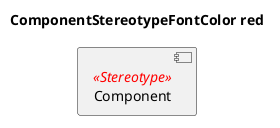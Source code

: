 @startuml
'!include ../../../plantuml-styles/plantuml-ae-skinparam-ex.iuml

skinparam ComponentStereotypeFontColor red

title ComponentStereotypeFontColor red

component Component <<Stereotype>>
@enduml
